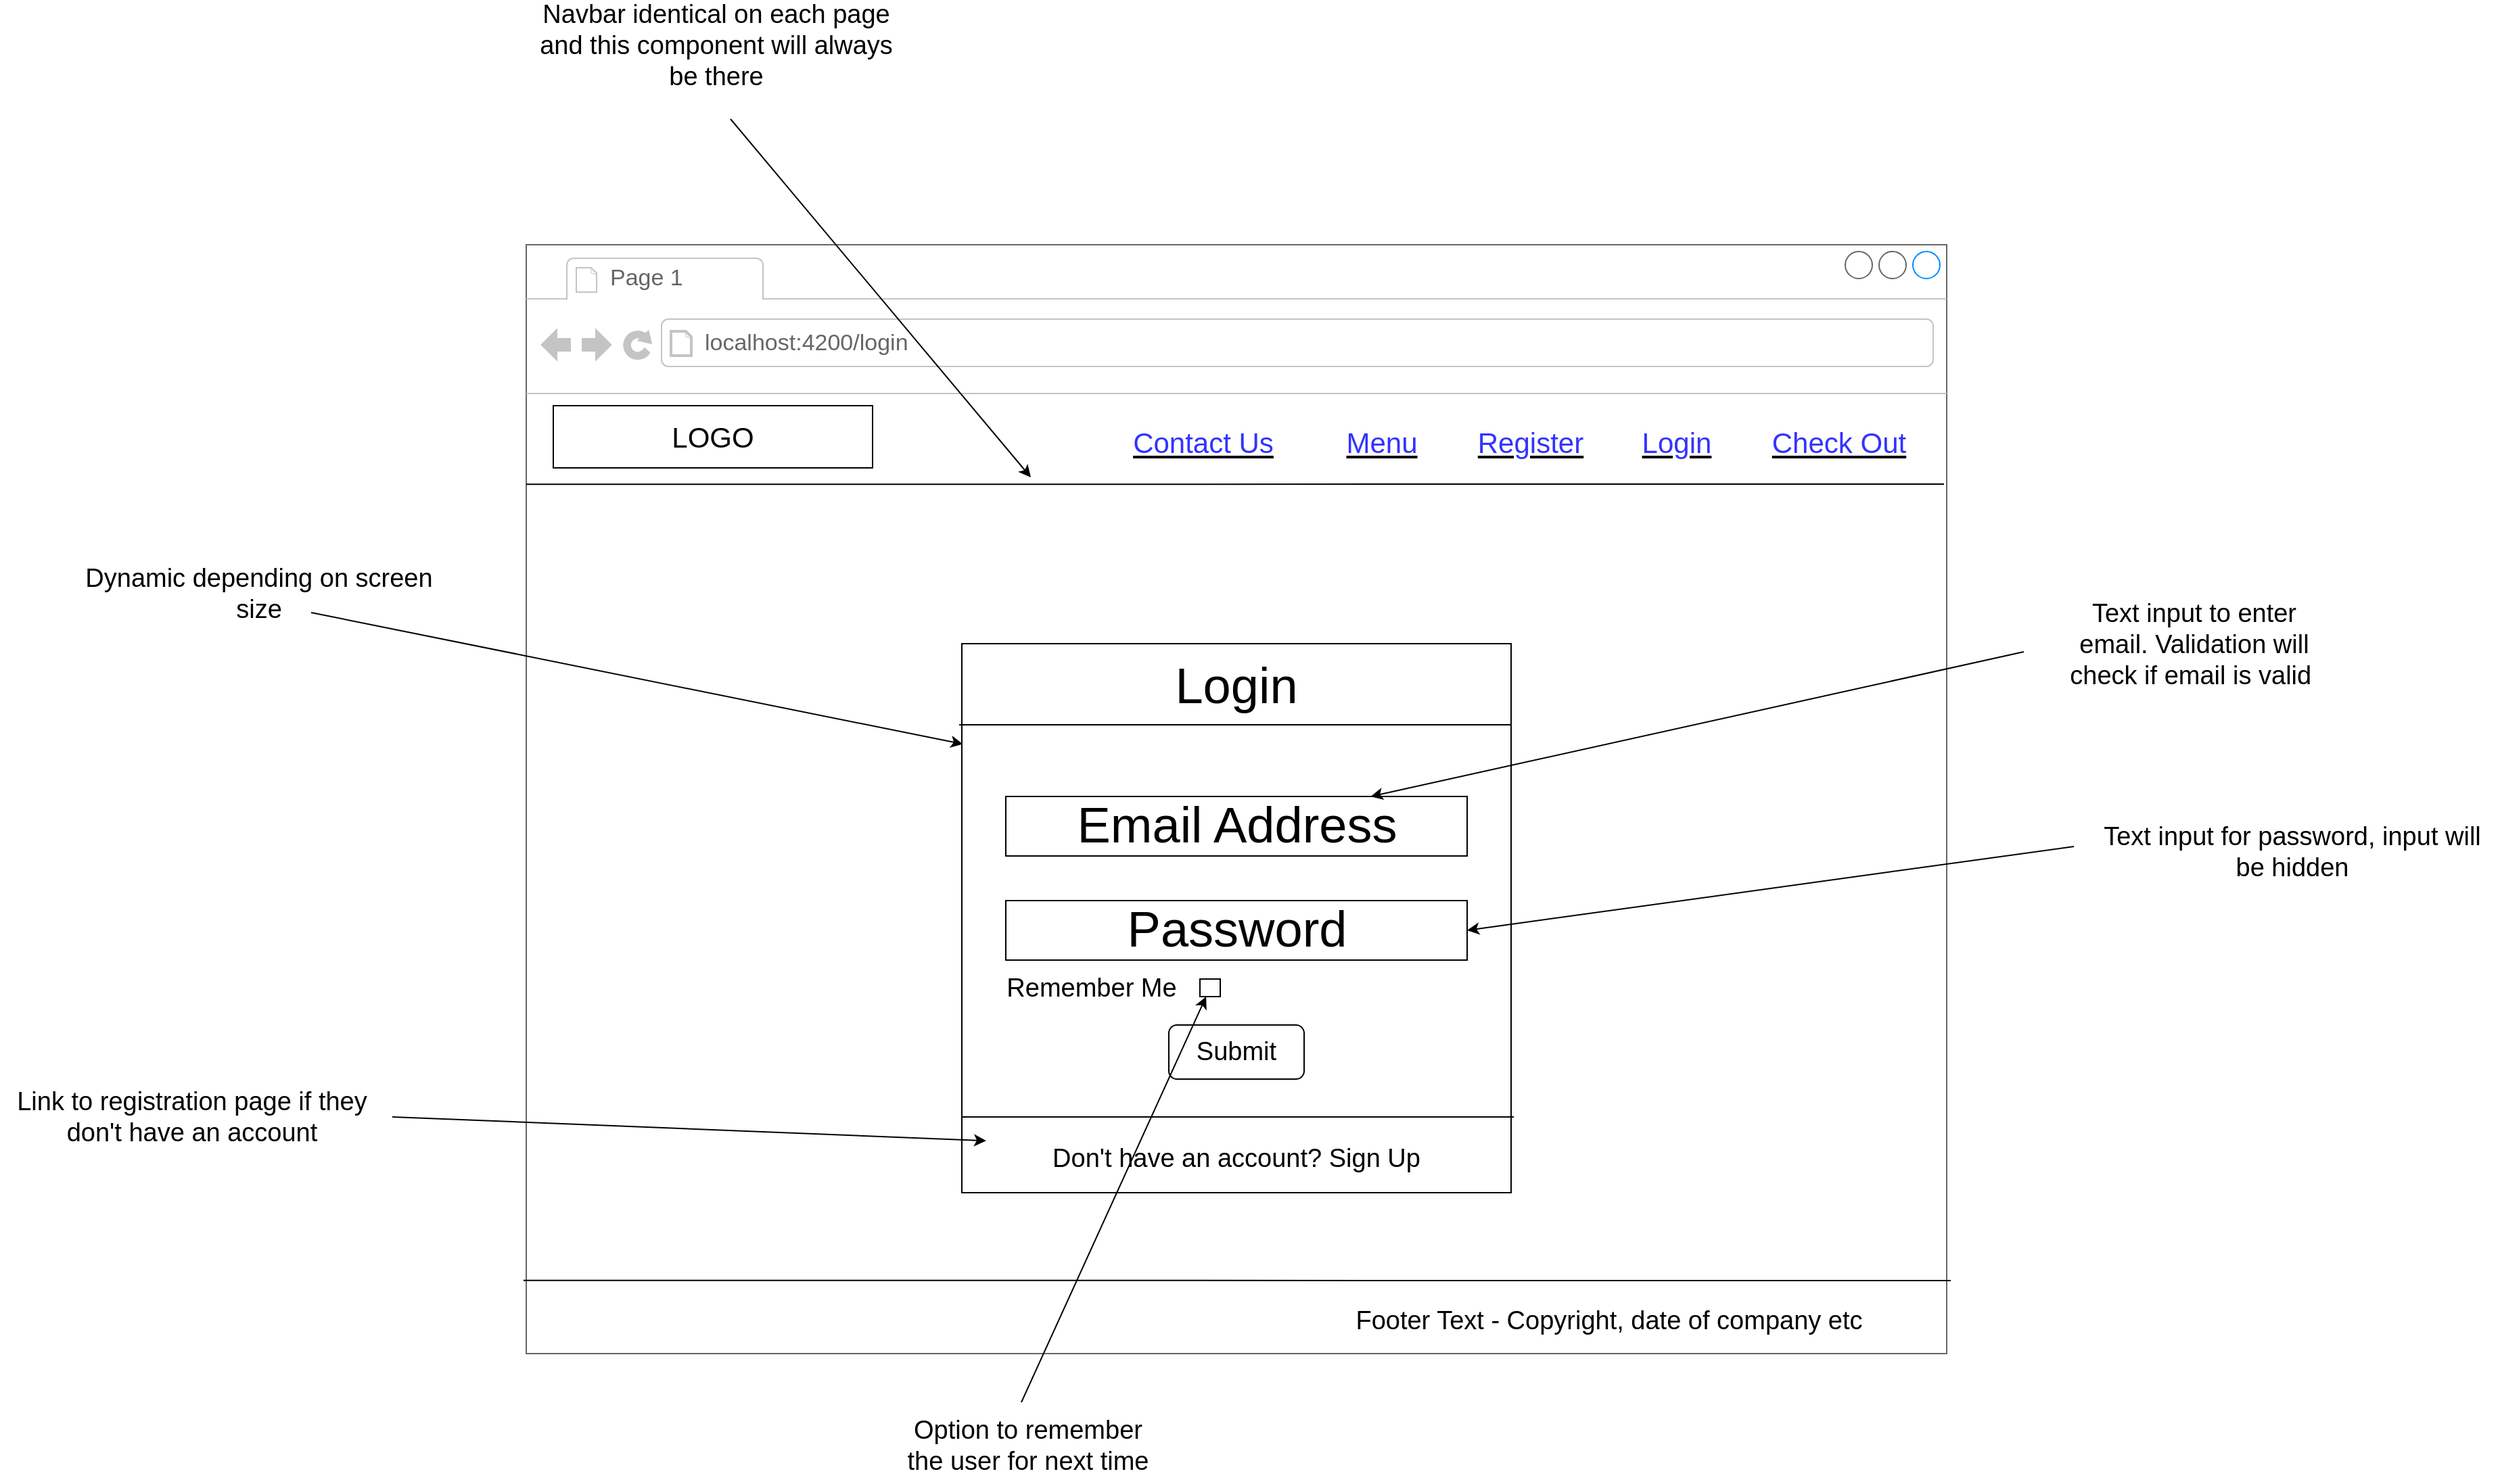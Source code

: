 <mxfile version="15.8.7" type="device"><diagram id="OOniAKIO6xVhnPzUU0pF" name="Page-1"><mxGraphModel dx="2247" dy="1603" grid="0" gridSize="10" guides="1" tooltips="1" connect="1" arrows="1" fold="1" page="0" pageScale="1" pageWidth="850" pageHeight="1100" math="0" shadow="0"><root><mxCell id="0"/><mxCell id="1" parent="0"/><mxCell id="a58Wherpfw2cZbIVYK-O-4" value="" style="strokeWidth=1;shadow=0;dashed=0;align=center;html=1;shape=mxgraph.mockup.containers.browserWindow;rSize=0;strokeColor=#666666;mainText=,;recursiveResize=0;rounded=0;labelBackgroundColor=none;fontFamily=Verdana;fontSize=12" vertex="1" parent="1"><mxGeometry x="-133" y="-277" width="1050" height="820" as="geometry"/></mxCell><mxCell id="a58Wherpfw2cZbIVYK-O-5" value="Page 1" style="strokeWidth=1;shadow=0;dashed=0;align=center;html=1;shape=mxgraph.mockup.containers.anchor;fontSize=17;fontColor=#666666;align=left;" vertex="1" parent="a58Wherpfw2cZbIVYK-O-4"><mxGeometry x="60" y="12" width="110" height="26" as="geometry"/></mxCell><mxCell id="a58Wherpfw2cZbIVYK-O-6" value="localhost:4200/login" style="strokeWidth=1;shadow=0;dashed=0;align=center;html=1;shape=mxgraph.mockup.containers.anchor;rSize=0;fontSize=17;fontColor=#666666;align=left;" vertex="1" parent="a58Wherpfw2cZbIVYK-O-4"><mxGeometry x="130" y="60" width="250" height="26" as="geometry"/></mxCell><mxCell id="a58Wherpfw2cZbIVYK-O-9" value="&lt;font style=&quot;font-size: 21px&quot;&gt;LOGO&lt;/font&gt;" style="rounded=0;whiteSpace=wrap;html=1;" vertex="1" parent="a58Wherpfw2cZbIVYK-O-4"><mxGeometry x="20" y="119" width="236" height="46" as="geometry"/></mxCell><mxCell id="a58Wherpfw2cZbIVYK-O-10" value="&lt;u&gt;&lt;font color=&quot;#3333ff&quot;&gt;Check Out&lt;/font&gt;&lt;/u&gt;" style="text;html=1;strokeColor=none;fillColor=none;align=center;verticalAlign=middle;whiteSpace=wrap;rounded=0;fontSize=21;" vertex="1" parent="a58Wherpfw2cZbIVYK-O-4"><mxGeometry x="891" y="131" width="159" height="30" as="geometry"/></mxCell><mxCell id="a58Wherpfw2cZbIVYK-O-11" value="&lt;u&gt;&lt;font color=&quot;#3333ff&quot;&gt;Login&lt;/font&gt;&lt;/u&gt;" style="text;html=1;strokeColor=none;fillColor=none;align=center;verticalAlign=middle;whiteSpace=wrap;rounded=0;fontSize=21;" vertex="1" parent="a58Wherpfw2cZbIVYK-O-4"><mxGeometry x="771" y="131" width="159" height="30" as="geometry"/></mxCell><mxCell id="a58Wherpfw2cZbIVYK-O-12" value="&lt;u&gt;&lt;font color=&quot;#3333ff&quot;&gt;Register&lt;/font&gt;&lt;/u&gt;" style="text;html=1;strokeColor=none;fillColor=none;align=center;verticalAlign=middle;whiteSpace=wrap;rounded=0;fontSize=21;" vertex="1" parent="a58Wherpfw2cZbIVYK-O-4"><mxGeometry x="663" y="131" width="159" height="30" as="geometry"/></mxCell><mxCell id="a58Wherpfw2cZbIVYK-O-13" value="&lt;u&gt;&lt;font color=&quot;#3333ff&quot;&gt;Menu&lt;/font&gt;&lt;/u&gt;" style="text;html=1;strokeColor=none;fillColor=none;align=center;verticalAlign=middle;whiteSpace=wrap;rounded=0;fontSize=21;" vertex="1" parent="a58Wherpfw2cZbIVYK-O-4"><mxGeometry x="553" y="131" width="159" height="30" as="geometry"/></mxCell><mxCell id="a58Wherpfw2cZbIVYK-O-14" value="&lt;u&gt;&lt;font color=&quot;#3333ff&quot;&gt;Contact Us&lt;/font&gt;&lt;/u&gt;" style="text;html=1;strokeColor=none;fillColor=none;align=center;verticalAlign=middle;whiteSpace=wrap;rounded=0;fontSize=21;" vertex="1" parent="a58Wherpfw2cZbIVYK-O-4"><mxGeometry x="421" y="131" width="159" height="30" as="geometry"/></mxCell><mxCell id="a58Wherpfw2cZbIVYK-O-16" value="" style="whiteSpace=wrap;html=1;aspect=fixed;fontSize=21;fontColor=#3333FF;" vertex="1" parent="a58Wherpfw2cZbIVYK-O-4"><mxGeometry x="322" y="295" width="406" height="406" as="geometry"/></mxCell><mxCell id="a58Wherpfw2cZbIVYK-O-17" value="" style="endArrow=none;html=1;rounded=0;fontSize=21;fontColor=#3333FF;" edge="1" parent="a58Wherpfw2cZbIVYK-O-4"><mxGeometry width="50" height="50" relative="1" as="geometry"><mxPoint x="320" y="355" as="sourcePoint"/><mxPoint x="728" y="355" as="targetPoint"/></mxGeometry></mxCell><mxCell id="a58Wherpfw2cZbIVYK-O-19" value="&lt;font color=&quot;#000000&quot; style=&quot;font-size: 37px&quot;&gt;Login&lt;/font&gt;" style="text;html=1;strokeColor=none;fillColor=none;align=center;verticalAlign=middle;whiteSpace=wrap;rounded=0;fontSize=21;fontColor=#3333FF;" vertex="1" parent="a58Wherpfw2cZbIVYK-O-4"><mxGeometry x="495" y="312" width="60" height="30" as="geometry"/></mxCell><mxCell id="a58Wherpfw2cZbIVYK-O-20" value="" style="endArrow=none;html=1;rounded=0;fontSize=21;fontColor=#3333FF;" edge="1" parent="a58Wherpfw2cZbIVYK-O-4"><mxGeometry width="50" height="50" relative="1" as="geometry"><mxPoint x="322" y="645" as="sourcePoint"/><mxPoint x="730" y="645" as="targetPoint"/></mxGeometry></mxCell><mxCell id="a58Wherpfw2cZbIVYK-O-23" value="Email Address" style="rounded=0;whiteSpace=wrap;html=1;fontSize=37;fontColor=#000000;" vertex="1" parent="a58Wherpfw2cZbIVYK-O-4"><mxGeometry x="354.5" y="408" width="341" height="44" as="geometry"/></mxCell><mxCell id="a58Wherpfw2cZbIVYK-O-24" value="Password" style="rounded=0;whiteSpace=wrap;html=1;fontSize=37;fontColor=#000000;" vertex="1" parent="a58Wherpfw2cZbIVYK-O-4"><mxGeometry x="354.5" y="485" width="341" height="44" as="geometry"/></mxCell><mxCell id="a58Wherpfw2cZbIVYK-O-26" value="&lt;font style=&quot;font-size: 19px&quot;&gt;Remember Me&lt;/font&gt;" style="text;html=1;strokeColor=none;fillColor=none;align=center;verticalAlign=middle;whiteSpace=wrap;rounded=0;fontSize=37;fontColor=#000000;" vertex="1" parent="a58Wherpfw2cZbIVYK-O-4"><mxGeometry x="233" y="529" width="370" height="30" as="geometry"/></mxCell><mxCell id="a58Wherpfw2cZbIVYK-O-27" value="" style="rounded=0;whiteSpace=wrap;html=1;fontSize=19;fontColor=#000000;" vertex="1" parent="a58Wherpfw2cZbIVYK-O-4"><mxGeometry x="498" y="543" width="15" height="13" as="geometry"/></mxCell><mxCell id="a58Wherpfw2cZbIVYK-O-29" value="Submit" style="rounded=1;whiteSpace=wrap;html=1;fontSize=19;fontColor=#000000;" vertex="1" parent="a58Wherpfw2cZbIVYK-O-4"><mxGeometry x="475" y="577" width="100" height="40" as="geometry"/></mxCell><mxCell id="a58Wherpfw2cZbIVYK-O-31" value="&lt;font style=&quot;font-size: 19px&quot;&gt;Don't have an account? Sign Up&lt;/font&gt;" style="text;html=1;strokeColor=none;fillColor=none;align=center;verticalAlign=middle;whiteSpace=wrap;rounded=0;fontSize=37;fontColor=#000000;" vertex="1" parent="a58Wherpfw2cZbIVYK-O-4"><mxGeometry x="340" y="655" width="370" height="30" as="geometry"/></mxCell><mxCell id="a58Wherpfw2cZbIVYK-O-49" value="Footer Text - Copyright, date of company etc" style="text;html=1;strokeColor=none;fillColor=none;align=center;verticalAlign=middle;whiteSpace=wrap;rounded=0;fontSize=19;fontColor=#000000;" vertex="1" parent="a58Wherpfw2cZbIVYK-O-4"><mxGeometry x="559" y="781" width="483" height="30" as="geometry"/></mxCell><mxCell id="a58Wherpfw2cZbIVYK-O-7" value="" style="endArrow=none;html=1;rounded=0;exitX=0;exitY=0.216;exitDx=0;exitDy=0;exitPerimeter=0;" edge="1" parent="1" source="a58Wherpfw2cZbIVYK-O-4"><mxGeometry width="50" height="50" relative="1" as="geometry"><mxPoint x="310" y="-5" as="sourcePoint"/><mxPoint x="915" y="-100" as="targetPoint"/></mxGeometry></mxCell><mxCell id="a58Wherpfw2cZbIVYK-O-33" value="" style="endArrow=classic;html=1;rounded=0;fontSize=19;fontColor=#000000;" edge="1" parent="1"><mxGeometry width="50" height="50" relative="1" as="geometry"><mxPoint x="18" y="-370" as="sourcePoint"/><mxPoint x="240" y="-105" as="targetPoint"/></mxGeometry></mxCell><mxCell id="a58Wherpfw2cZbIVYK-O-35" value="Navbar identical on each page and this component will always be there" style="text;html=1;strokeColor=none;fillColor=none;align=center;verticalAlign=middle;whiteSpace=wrap;rounded=0;fontSize=19;fontColor=#000000;" vertex="1" parent="1"><mxGeometry x="-135" y="-439" width="285" height="30" as="geometry"/></mxCell><mxCell id="a58Wherpfw2cZbIVYK-O-36" value="" style="endArrow=classic;html=1;rounded=0;fontSize=19;fontColor=#000000;" edge="1" parent="1" target="a58Wherpfw2cZbIVYK-O-31"><mxGeometry width="50" height="50" relative="1" as="geometry"><mxPoint x="-232" y="368" as="sourcePoint"/><mxPoint x="105" y="140" as="targetPoint"/></mxGeometry></mxCell><mxCell id="a58Wherpfw2cZbIVYK-O-37" value="Link to registration page if they don't have an account" style="text;html=1;strokeColor=none;fillColor=none;align=center;verticalAlign=middle;whiteSpace=wrap;rounded=0;fontSize=19;fontColor=#000000;" vertex="1" parent="1"><mxGeometry x="-522" y="353" width="284" height="30" as="geometry"/></mxCell><mxCell id="a58Wherpfw2cZbIVYK-O-38" value="" style="endArrow=classic;html=1;rounded=0;fontSize=19;fontColor=#000000;" edge="1" parent="1" target="a58Wherpfw2cZbIVYK-O-23"><mxGeometry width="50" height="50" relative="1" as="geometry"><mxPoint x="974" y="24" as="sourcePoint"/><mxPoint x="629" y="35" as="targetPoint"/></mxGeometry></mxCell><mxCell id="a58Wherpfw2cZbIVYK-O-39" value="Text input to enter email. Validation will check if email is valid&amp;nbsp;" style="text;html=1;strokeColor=none;fillColor=none;align=center;verticalAlign=middle;whiteSpace=wrap;rounded=0;fontSize=19;fontColor=#000000;" vertex="1" parent="1"><mxGeometry x="999" y="4" width="202" height="30" as="geometry"/></mxCell><mxCell id="a58Wherpfw2cZbIVYK-O-40" value="" style="endArrow=classic;html=1;rounded=0;fontSize=19;fontColor=#000000;entryX=1;entryY=0.5;entryDx=0;entryDy=0;" edge="1" parent="1" target="a58Wherpfw2cZbIVYK-O-24"><mxGeometry width="50" height="50" relative="1" as="geometry"><mxPoint x="1011" y="168" as="sourcePoint"/><mxPoint x="531" y="213" as="targetPoint"/></mxGeometry></mxCell><mxCell id="a58Wherpfw2cZbIVYK-O-41" value="Text input for password, input will be hidden" style="text;html=1;strokeColor=none;fillColor=none;align=center;verticalAlign=middle;whiteSpace=wrap;rounded=0;fontSize=19;fontColor=#000000;" vertex="1" parent="1"><mxGeometry x="1020" y="157" width="305" height="30" as="geometry"/></mxCell><mxCell id="a58Wherpfw2cZbIVYK-O-42" value="" style="endArrow=classic;html=1;rounded=0;fontSize=19;fontColor=#000000;entryX=0.002;entryY=0.183;entryDx=0;entryDy=0;entryPerimeter=0;" edge="1" parent="1" target="a58Wherpfw2cZbIVYK-O-16"><mxGeometry width="50" height="50" relative="1" as="geometry"><mxPoint x="-292" y="-5" as="sourcePoint"/><mxPoint x="420" y="-75" as="targetPoint"/></mxGeometry></mxCell><mxCell id="a58Wherpfw2cZbIVYK-O-43" value="Dynamic depending on screen size" style="text;html=1;strokeColor=none;fillColor=none;align=center;verticalAlign=middle;whiteSpace=wrap;rounded=0;fontSize=19;fontColor=#000000;" vertex="1" parent="1"><mxGeometry x="-474" y="-34" width="287" height="30" as="geometry"/></mxCell><mxCell id="a58Wherpfw2cZbIVYK-O-45" value="" style="endArrow=classic;html=1;rounded=0;fontSize=19;fontColor=#000000;" edge="1" parent="1" target="a58Wherpfw2cZbIVYK-O-27"><mxGeometry width="50" height="50" relative="1" as="geometry"><mxPoint x="233" y="579" as="sourcePoint"/><mxPoint x="739" y="441" as="targetPoint"/></mxGeometry></mxCell><mxCell id="a58Wherpfw2cZbIVYK-O-46" value="Option to remember the user for next time" style="text;html=1;strokeColor=none;fillColor=none;align=center;verticalAlign=middle;whiteSpace=wrap;rounded=0;fontSize=19;fontColor=#000000;" vertex="1" parent="1"><mxGeometry x="140" y="596" width="196" height="30" as="geometry"/></mxCell><mxCell id="a58Wherpfw2cZbIVYK-O-48" value="" style="endArrow=none;html=1;rounded=0;fontSize=19;fontColor=#000000;exitX=-0.002;exitY=0.934;exitDx=0;exitDy=0;exitPerimeter=0;" edge="1" parent="1" source="a58Wherpfw2cZbIVYK-O-4"><mxGeometry width="50" height="50" relative="1" as="geometry"><mxPoint x="498" y="594" as="sourcePoint"/><mxPoint x="920" y="489" as="targetPoint"/></mxGeometry></mxCell></root></mxGraphModel></diagram></mxfile>